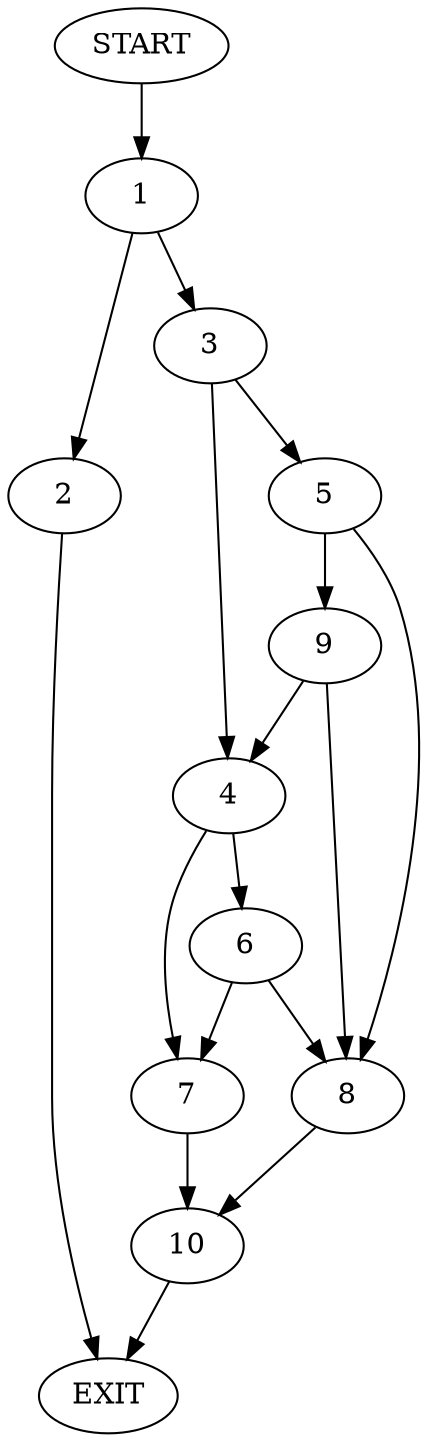 digraph {
0 [label="START"]
11 [label="EXIT"]
0 -> 1
1 -> 2
1 -> 3
3 -> 4
3 -> 5
2 -> 11
4 -> 6
4 -> 7
5 -> 8
5 -> 9
9 -> 8
9 -> 4
8 -> 10
6 -> 8
6 -> 7
7 -> 10
10 -> 11
}
